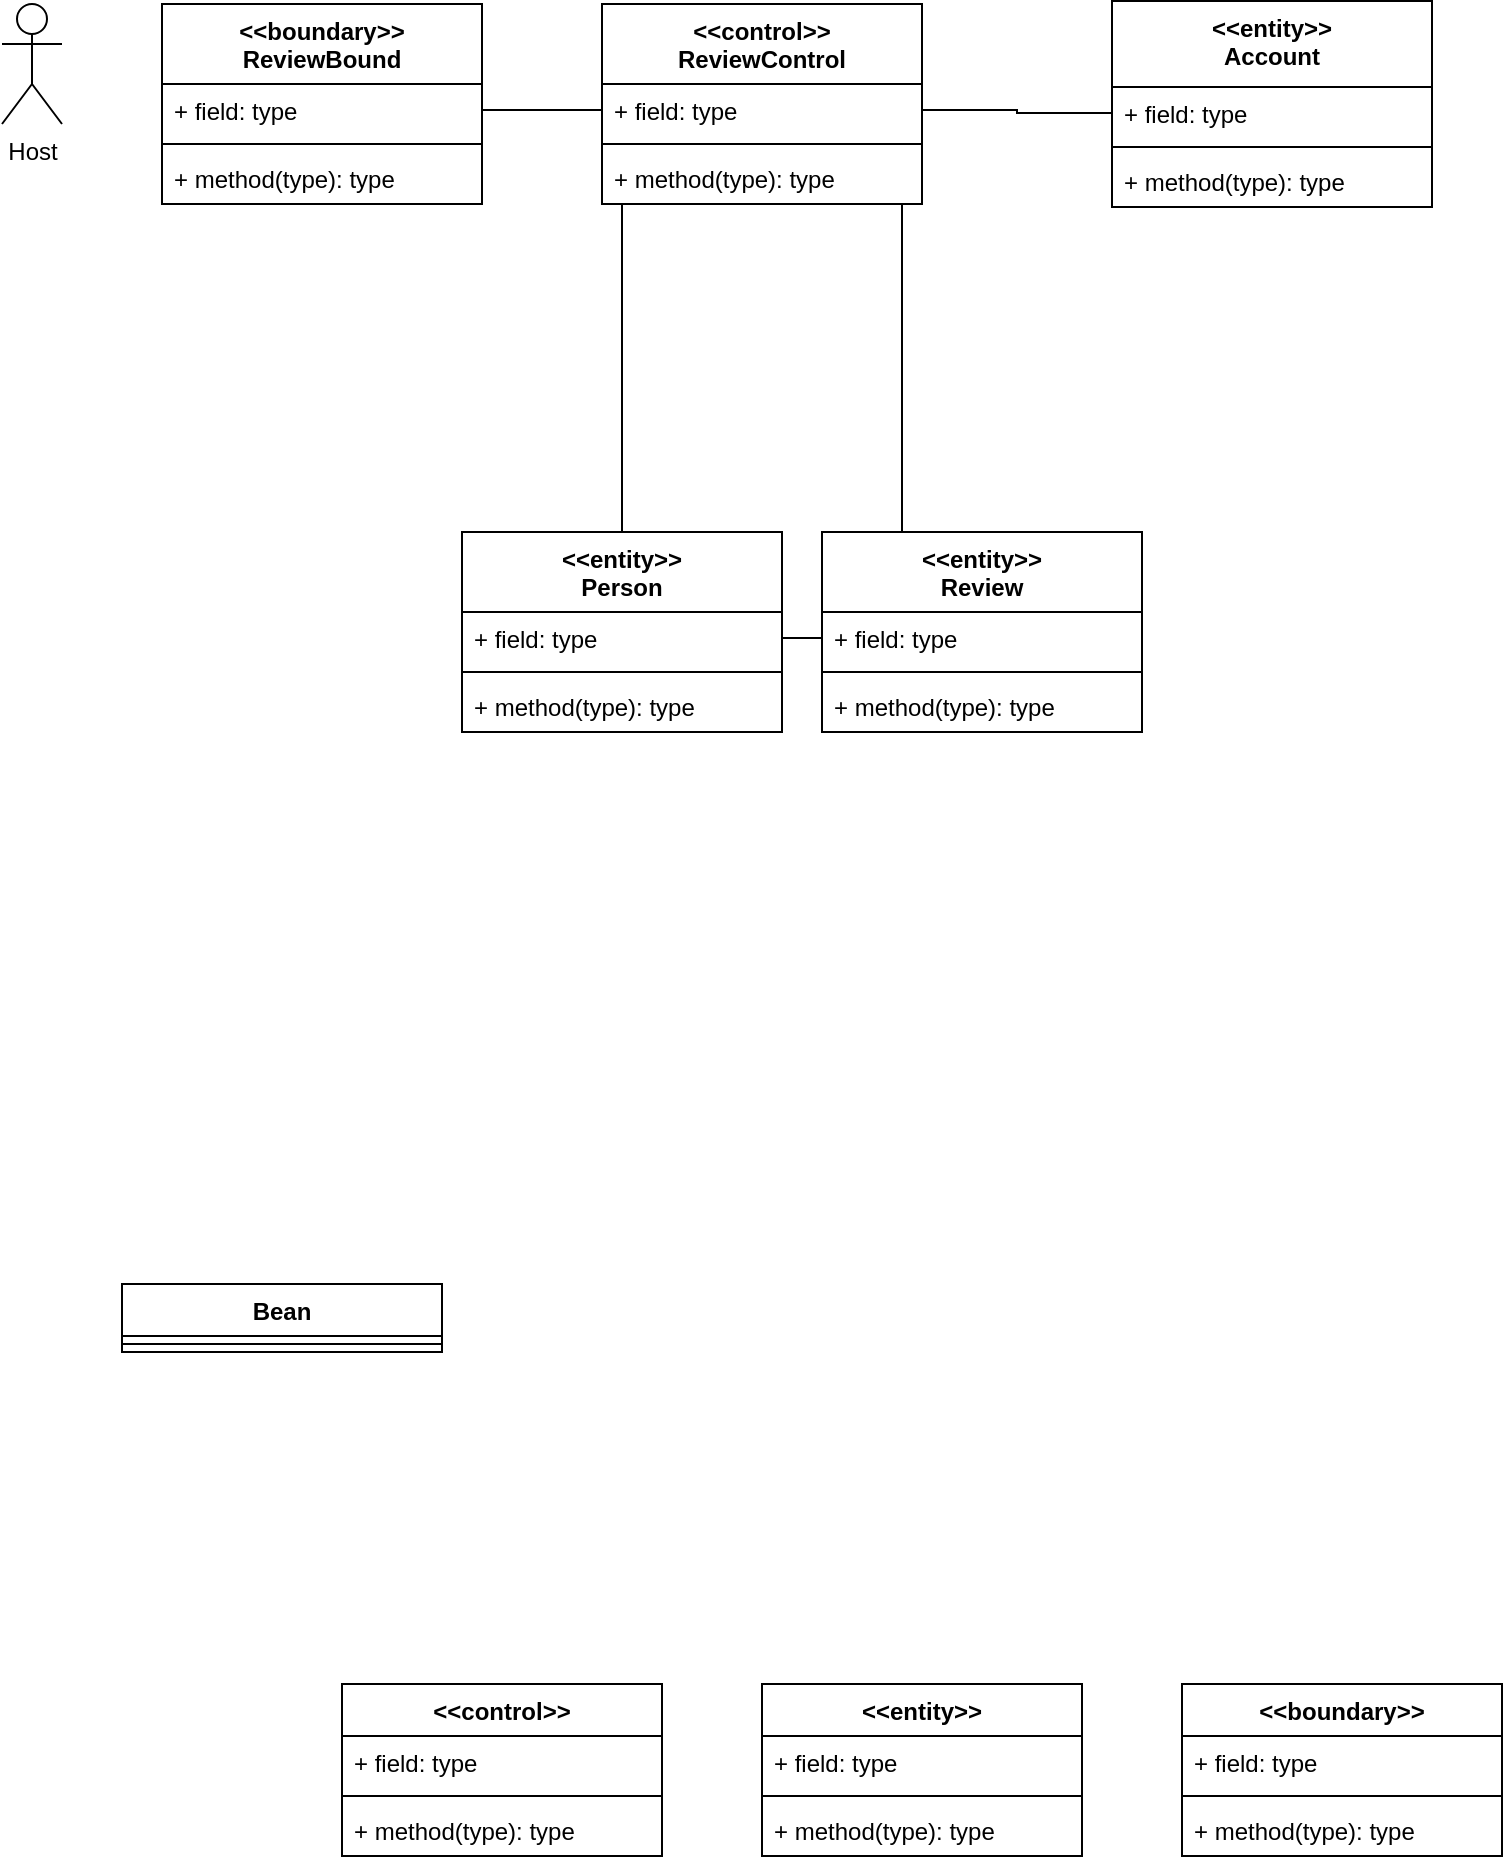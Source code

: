 <mxfile version="13.11.0" type="github"><diagram id="09jijmmeEL49xiMSb2o-" name="Page-1"><mxGraphModel dx="981" dy="554" grid="1" gridSize="10" guides="1" tooltips="1" connect="1" arrows="1" fold="1" page="1" pageScale="1" pageWidth="1169" pageHeight="827" math="0" shadow="0"><root><mxCell id="0"/><mxCell id="1" parent="0"/><mxCell id="6y5-j5oU-ejzdj9n5piP-1" value="&lt;&lt;control&gt;&gt;" style="swimlane;fontStyle=1;align=center;verticalAlign=top;childLayout=stackLayout;horizontal=1;startSize=26;horizontalStack=0;resizeParent=1;resizeParentMax=0;resizeLast=0;collapsible=1;marginBottom=0;" parent="1" vertex="1"><mxGeometry x="200" y="890" width="160" height="86" as="geometry"/></mxCell><mxCell id="6y5-j5oU-ejzdj9n5piP-2" value="+ field: type" style="text;strokeColor=none;fillColor=none;align=left;verticalAlign=top;spacingLeft=4;spacingRight=4;overflow=hidden;rotatable=0;points=[[0,0.5],[1,0.5]];portConstraint=eastwest;" parent="6y5-j5oU-ejzdj9n5piP-1" vertex="1"><mxGeometry y="26" width="160" height="26" as="geometry"/></mxCell><mxCell id="6y5-j5oU-ejzdj9n5piP-3" value="" style="line;strokeWidth=1;fillColor=none;align=left;verticalAlign=middle;spacingTop=-1;spacingLeft=3;spacingRight=3;rotatable=0;labelPosition=right;points=[];portConstraint=eastwest;" parent="6y5-j5oU-ejzdj9n5piP-1" vertex="1"><mxGeometry y="52" width="160" height="8" as="geometry"/></mxCell><mxCell id="6y5-j5oU-ejzdj9n5piP-4" value="+ method(type): type" style="text;strokeColor=none;fillColor=none;align=left;verticalAlign=top;spacingLeft=4;spacingRight=4;overflow=hidden;rotatable=0;points=[[0,0.5],[1,0.5]];portConstraint=eastwest;" parent="6y5-j5oU-ejzdj9n5piP-1" vertex="1"><mxGeometry y="60" width="160" height="26" as="geometry"/></mxCell><mxCell id="6y5-j5oU-ejzdj9n5piP-5" value="&lt;&lt;entity&gt;&gt;" style="swimlane;fontStyle=1;align=center;verticalAlign=top;childLayout=stackLayout;horizontal=1;startSize=26;horizontalStack=0;resizeParent=1;resizeParentMax=0;resizeLast=0;collapsible=1;marginBottom=0;" parent="1" vertex="1"><mxGeometry x="410" y="890" width="160" height="86" as="geometry"/></mxCell><mxCell id="6y5-j5oU-ejzdj9n5piP-6" value="+ field: type" style="text;strokeColor=none;fillColor=none;align=left;verticalAlign=top;spacingLeft=4;spacingRight=4;overflow=hidden;rotatable=0;points=[[0,0.5],[1,0.5]];portConstraint=eastwest;" parent="6y5-j5oU-ejzdj9n5piP-5" vertex="1"><mxGeometry y="26" width="160" height="26" as="geometry"/></mxCell><mxCell id="6y5-j5oU-ejzdj9n5piP-7" value="" style="line;strokeWidth=1;fillColor=none;align=left;verticalAlign=middle;spacingTop=-1;spacingLeft=3;spacingRight=3;rotatable=0;labelPosition=right;points=[];portConstraint=eastwest;" parent="6y5-j5oU-ejzdj9n5piP-5" vertex="1"><mxGeometry y="52" width="160" height="8" as="geometry"/></mxCell><mxCell id="6y5-j5oU-ejzdj9n5piP-8" value="+ method(type): type" style="text;strokeColor=none;fillColor=none;align=left;verticalAlign=top;spacingLeft=4;spacingRight=4;overflow=hidden;rotatable=0;points=[[0,0.5],[1,0.5]];portConstraint=eastwest;" parent="6y5-j5oU-ejzdj9n5piP-5" vertex="1"><mxGeometry y="60" width="160" height="26" as="geometry"/></mxCell><mxCell id="6y5-j5oU-ejzdj9n5piP-9" value="&lt;&lt;boundary&gt;&gt;" style="swimlane;fontStyle=1;align=center;verticalAlign=top;childLayout=stackLayout;horizontal=1;startSize=26;horizontalStack=0;resizeParent=1;resizeParentMax=0;resizeLast=0;collapsible=1;marginBottom=0;" parent="1" vertex="1"><mxGeometry x="620" y="890" width="160" height="86" as="geometry"/></mxCell><mxCell id="6y5-j5oU-ejzdj9n5piP-10" value="+ field: type" style="text;strokeColor=none;fillColor=none;align=left;verticalAlign=top;spacingLeft=4;spacingRight=4;overflow=hidden;rotatable=0;points=[[0,0.5],[1,0.5]];portConstraint=eastwest;" parent="6y5-j5oU-ejzdj9n5piP-9" vertex="1"><mxGeometry y="26" width="160" height="26" as="geometry"/></mxCell><mxCell id="6y5-j5oU-ejzdj9n5piP-11" value="" style="line;strokeWidth=1;fillColor=none;align=left;verticalAlign=middle;spacingTop=-1;spacingLeft=3;spacingRight=3;rotatable=0;labelPosition=right;points=[];portConstraint=eastwest;" parent="6y5-j5oU-ejzdj9n5piP-9" vertex="1"><mxGeometry y="52" width="160" height="8" as="geometry"/></mxCell><mxCell id="6y5-j5oU-ejzdj9n5piP-12" value="+ method(type): type" style="text;strokeColor=none;fillColor=none;align=left;verticalAlign=top;spacingLeft=4;spacingRight=4;overflow=hidden;rotatable=0;points=[[0,0.5],[1,0.5]];portConstraint=eastwest;" parent="6y5-j5oU-ejzdj9n5piP-9" vertex="1"><mxGeometry y="60" width="160" height="26" as="geometry"/></mxCell><mxCell id="6y5-j5oU-ejzdj9n5piP-13" value="Bean" style="swimlane;fontStyle=1;align=center;verticalAlign=top;childLayout=stackLayout;horizontal=1;startSize=26;horizontalStack=0;resizeParent=1;resizeParentMax=0;resizeLast=0;collapsible=1;marginBottom=0;" parent="1" vertex="1"><mxGeometry x="90" y="690" width="160" height="34" as="geometry"/></mxCell><mxCell id="6y5-j5oU-ejzdj9n5piP-15" value="" style="line;strokeWidth=1;fillColor=none;align=left;verticalAlign=middle;spacingTop=-1;spacingLeft=3;spacingRight=3;rotatable=0;labelPosition=right;points=[];portConstraint=eastwest;" parent="6y5-j5oU-ejzdj9n5piP-13" vertex="1"><mxGeometry y="26" width="160" height="8" as="geometry"/></mxCell><mxCell id="6y5-j5oU-ejzdj9n5piP-17" value="Host" style="shape=umlActor;verticalLabelPosition=bottom;verticalAlign=top;html=1;outlineConnect=0;" parent="1" vertex="1"><mxGeometry x="30" y="50" width="30" height="60" as="geometry"/></mxCell><mxCell id="6y5-j5oU-ejzdj9n5piP-18" value="&lt;&lt;boundary&gt;&gt;&#10;ReviewBound" style="swimlane;fontStyle=1;align=center;verticalAlign=top;childLayout=stackLayout;horizontal=1;startSize=40;horizontalStack=0;resizeParent=1;resizeParentMax=0;resizeLast=0;collapsible=1;marginBottom=0;" parent="1" vertex="1"><mxGeometry x="110" y="50" width="160" height="100" as="geometry"/></mxCell><mxCell id="6y5-j5oU-ejzdj9n5piP-19" value="+ field: type" style="text;strokeColor=none;fillColor=none;align=left;verticalAlign=top;spacingLeft=4;spacingRight=4;overflow=hidden;rotatable=0;points=[[0,0.5],[1,0.5]];portConstraint=eastwest;" parent="6y5-j5oU-ejzdj9n5piP-18" vertex="1"><mxGeometry y="40" width="160" height="26" as="geometry"/></mxCell><mxCell id="6y5-j5oU-ejzdj9n5piP-20" value="" style="line;strokeWidth=1;fillColor=none;align=left;verticalAlign=middle;spacingTop=-1;spacingLeft=3;spacingRight=3;rotatable=0;labelPosition=right;points=[];portConstraint=eastwest;" parent="6y5-j5oU-ejzdj9n5piP-18" vertex="1"><mxGeometry y="66" width="160" height="8" as="geometry"/></mxCell><mxCell id="6y5-j5oU-ejzdj9n5piP-21" value="+ method(type): type" style="text;strokeColor=none;fillColor=none;align=left;verticalAlign=top;spacingLeft=4;spacingRight=4;overflow=hidden;rotatable=0;points=[[0,0.5],[1,0.5]];portConstraint=eastwest;" parent="6y5-j5oU-ejzdj9n5piP-18" vertex="1"><mxGeometry y="74" width="160" height="26" as="geometry"/></mxCell><mxCell id="6y5-j5oU-ejzdj9n5piP-22" value="&lt;&lt;control&gt;&gt;&#10;ReviewControl" style="swimlane;fontStyle=1;align=center;verticalAlign=top;childLayout=stackLayout;horizontal=1;startSize=40;horizontalStack=0;resizeParent=1;resizeParentMax=0;resizeLast=0;collapsible=1;marginBottom=0;" parent="1" vertex="1"><mxGeometry x="330" y="50" width="160" height="100" as="geometry"/></mxCell><mxCell id="6y5-j5oU-ejzdj9n5piP-23" value="+ field: type" style="text;strokeColor=none;fillColor=none;align=left;verticalAlign=top;spacingLeft=4;spacingRight=4;overflow=hidden;rotatable=0;points=[[0,0.5],[1,0.5]];portConstraint=eastwest;" parent="6y5-j5oU-ejzdj9n5piP-22" vertex="1"><mxGeometry y="40" width="160" height="26" as="geometry"/></mxCell><mxCell id="6y5-j5oU-ejzdj9n5piP-24" value="" style="line;strokeWidth=1;fillColor=none;align=left;verticalAlign=middle;spacingTop=-1;spacingLeft=3;spacingRight=3;rotatable=0;labelPosition=right;points=[];portConstraint=eastwest;" parent="6y5-j5oU-ejzdj9n5piP-22" vertex="1"><mxGeometry y="66" width="160" height="8" as="geometry"/></mxCell><mxCell id="6y5-j5oU-ejzdj9n5piP-25" value="+ method(type): type" style="text;strokeColor=none;fillColor=none;align=left;verticalAlign=top;spacingLeft=4;spacingRight=4;overflow=hidden;rotatable=0;points=[[0,0.5],[1,0.5]];portConstraint=eastwest;" parent="6y5-j5oU-ejzdj9n5piP-22" vertex="1"><mxGeometry y="74" width="160" height="26" as="geometry"/></mxCell><mxCell id="6y5-j5oU-ejzdj9n5piP-26" value="&lt;&lt;entity&gt;&gt;&#10;Review" style="swimlane;fontStyle=1;align=center;verticalAlign=top;childLayout=stackLayout;horizontal=1;startSize=40;horizontalStack=0;resizeParent=1;resizeParentMax=0;resizeLast=0;collapsible=1;marginBottom=0;" parent="1" vertex="1"><mxGeometry x="440" y="314" width="160" height="100" as="geometry"/></mxCell><mxCell id="6y5-j5oU-ejzdj9n5piP-27" value="+ field: type" style="text;strokeColor=none;fillColor=none;align=left;verticalAlign=top;spacingLeft=4;spacingRight=4;overflow=hidden;rotatable=0;points=[[0,0.5],[1,0.5]];portConstraint=eastwest;" parent="6y5-j5oU-ejzdj9n5piP-26" vertex="1"><mxGeometry y="40" width="160" height="26" as="geometry"/></mxCell><mxCell id="6y5-j5oU-ejzdj9n5piP-28" value="" style="line;strokeWidth=1;fillColor=none;align=left;verticalAlign=middle;spacingTop=-1;spacingLeft=3;spacingRight=3;rotatable=0;labelPosition=right;points=[];portConstraint=eastwest;" parent="6y5-j5oU-ejzdj9n5piP-26" vertex="1"><mxGeometry y="66" width="160" height="8" as="geometry"/></mxCell><mxCell id="6y5-j5oU-ejzdj9n5piP-29" value="+ method(type): type" style="text;strokeColor=none;fillColor=none;align=left;verticalAlign=top;spacingLeft=4;spacingRight=4;overflow=hidden;rotatable=0;points=[[0,0.5],[1,0.5]];portConstraint=eastwest;" parent="6y5-j5oU-ejzdj9n5piP-26" vertex="1"><mxGeometry y="74" width="160" height="26" as="geometry"/></mxCell><mxCell id="6y5-j5oU-ejzdj9n5piP-35" style="edgeStyle=orthogonalEdgeStyle;rounded=0;orthogonalLoop=1;jettySize=auto;html=1;exitX=0.5;exitY=0;exitDx=0;exitDy=0;endArrow=none;endFill=0;" parent="1" source="6y5-j5oU-ejzdj9n5piP-30" target="6y5-j5oU-ejzdj9n5piP-22" edge="1"><mxGeometry relative="1" as="geometry"><Array as="points"><mxPoint x="340" y="150"/></Array></mxGeometry></mxCell><mxCell id="6y5-j5oU-ejzdj9n5piP-30" value="&lt;&lt;entity&gt;&gt;&#10;Person" style="swimlane;fontStyle=1;align=center;verticalAlign=top;childLayout=stackLayout;horizontal=1;startSize=40;horizontalStack=0;resizeParent=1;resizeParentMax=0;resizeLast=0;collapsible=1;marginBottom=0;" parent="1" vertex="1"><mxGeometry x="260" y="314" width="160" height="100" as="geometry"/></mxCell><mxCell id="6y5-j5oU-ejzdj9n5piP-31" value="+ field: type" style="text;strokeColor=none;fillColor=none;align=left;verticalAlign=top;spacingLeft=4;spacingRight=4;overflow=hidden;rotatable=0;points=[[0,0.5],[1,0.5]];portConstraint=eastwest;" parent="6y5-j5oU-ejzdj9n5piP-30" vertex="1"><mxGeometry y="40" width="160" height="26" as="geometry"/></mxCell><mxCell id="6y5-j5oU-ejzdj9n5piP-32" value="" style="line;strokeWidth=1;fillColor=none;align=left;verticalAlign=middle;spacingTop=-1;spacingLeft=3;spacingRight=3;rotatable=0;labelPosition=right;points=[];portConstraint=eastwest;" parent="6y5-j5oU-ejzdj9n5piP-30" vertex="1"><mxGeometry y="66" width="160" height="8" as="geometry"/></mxCell><mxCell id="6y5-j5oU-ejzdj9n5piP-33" value="+ method(type): type" style="text;strokeColor=none;fillColor=none;align=left;verticalAlign=top;spacingLeft=4;spacingRight=4;overflow=hidden;rotatable=0;points=[[0,0.5],[1,0.5]];portConstraint=eastwest;" parent="6y5-j5oU-ejzdj9n5piP-30" vertex="1"><mxGeometry y="74" width="160" height="26" as="geometry"/></mxCell><mxCell id="6y5-j5oU-ejzdj9n5piP-34" style="edgeStyle=orthogonalEdgeStyle;rounded=0;orthogonalLoop=1;jettySize=auto;html=1;exitX=1;exitY=0.5;exitDx=0;exitDy=0;entryX=0;entryY=0.5;entryDx=0;entryDy=0;endArrow=none;endFill=0;" parent="1" source="6y5-j5oU-ejzdj9n5piP-19" target="6y5-j5oU-ejzdj9n5piP-23" edge="1"><mxGeometry relative="1" as="geometry"/></mxCell><mxCell id="6y5-j5oU-ejzdj9n5piP-36" style="edgeStyle=orthogonalEdgeStyle;rounded=0;orthogonalLoop=1;jettySize=auto;html=1;exitX=1;exitY=0.5;exitDx=0;exitDy=0;endArrow=none;endFill=0;" parent="1" source="6y5-j5oU-ejzdj9n5piP-23" target="6y5-j5oU-ejzdj9n5piP-26" edge="1"><mxGeometry relative="1" as="geometry"><Array as="points"><mxPoint x="490" y="150"/><mxPoint x="480" y="150"/></Array></mxGeometry></mxCell><mxCell id="6y5-j5oU-ejzdj9n5piP-37" style="edgeStyle=orthogonalEdgeStyle;rounded=0;orthogonalLoop=1;jettySize=auto;html=1;exitX=1;exitY=0.5;exitDx=0;exitDy=0;endArrow=none;endFill=0;" parent="1" source="6y5-j5oU-ejzdj9n5piP-31" target="6y5-j5oU-ejzdj9n5piP-26" edge="1"><mxGeometry relative="1" as="geometry"/></mxCell><mxCell id="57-x1eG2sq3nkeCEB72p-1" value="&lt;&lt;entity&gt;&gt;&#10;Account" style="swimlane;fontStyle=1;align=center;verticalAlign=top;childLayout=stackLayout;horizontal=1;startSize=43;horizontalStack=0;resizeParent=1;resizeParentMax=0;resizeLast=0;collapsible=1;marginBottom=0;" parent="1" vertex="1"><mxGeometry x="585" y="48.5" width="160" height="103" as="geometry"/></mxCell><mxCell id="57-x1eG2sq3nkeCEB72p-2" value="+ field: type" style="text;strokeColor=none;fillColor=none;align=left;verticalAlign=top;spacingLeft=4;spacingRight=4;overflow=hidden;rotatable=0;points=[[0,0.5],[1,0.5]];portConstraint=eastwest;" parent="57-x1eG2sq3nkeCEB72p-1" vertex="1"><mxGeometry y="43" width="160" height="26" as="geometry"/></mxCell><mxCell id="57-x1eG2sq3nkeCEB72p-3" value="" style="line;strokeWidth=1;fillColor=none;align=left;verticalAlign=middle;spacingTop=-1;spacingLeft=3;spacingRight=3;rotatable=0;labelPosition=right;points=[];portConstraint=eastwest;" parent="57-x1eG2sq3nkeCEB72p-1" vertex="1"><mxGeometry y="69" width="160" height="8" as="geometry"/></mxCell><mxCell id="57-x1eG2sq3nkeCEB72p-4" value="+ method(type): type" style="text;strokeColor=none;fillColor=none;align=left;verticalAlign=top;spacingLeft=4;spacingRight=4;overflow=hidden;rotatable=0;points=[[0,0.5],[1,0.5]];portConstraint=eastwest;" parent="57-x1eG2sq3nkeCEB72p-1" vertex="1"><mxGeometry y="77" width="160" height="26" as="geometry"/></mxCell><mxCell id="57-x1eG2sq3nkeCEB72p-5" style="edgeStyle=orthogonalEdgeStyle;rounded=0;orthogonalLoop=1;jettySize=auto;html=1;exitX=1;exitY=0.5;exitDx=0;exitDy=0;endArrow=none;endFill=0;" parent="1" source="6y5-j5oU-ejzdj9n5piP-23" target="57-x1eG2sq3nkeCEB72p-2" edge="1"><mxGeometry relative="1" as="geometry"/></mxCell></root></mxGraphModel></diagram></mxfile>